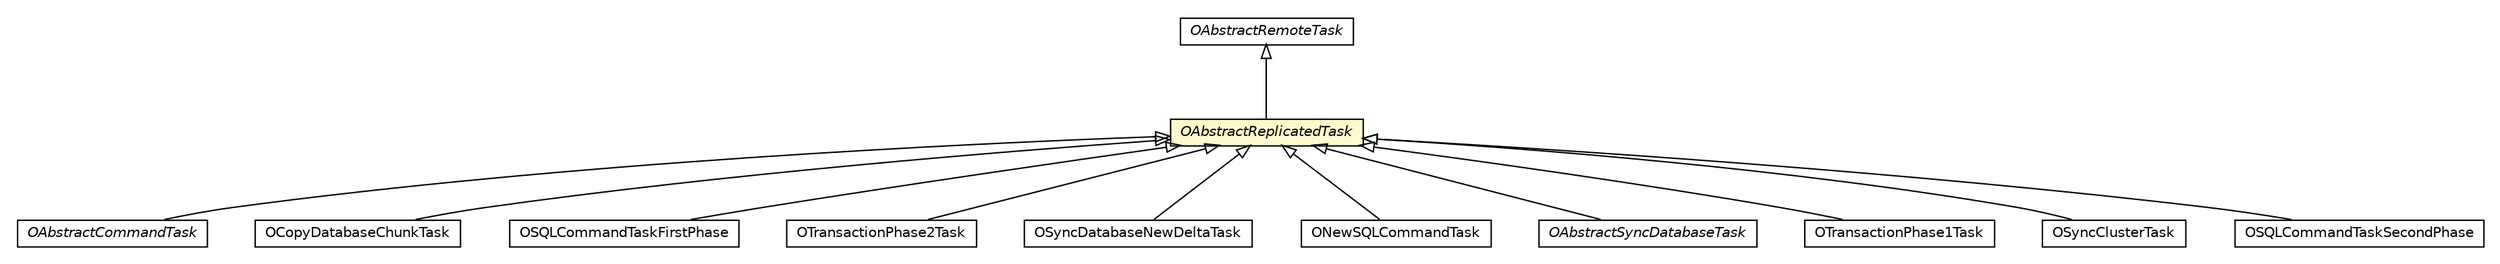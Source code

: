 #!/usr/local/bin/dot
#
# Class diagram 
# Generated by UMLGraph version R5_6-24-gf6e263 (http://www.umlgraph.org/)
#

digraph G {
	edge [fontname="Helvetica",fontsize=10,labelfontname="Helvetica",labelfontsize=10];
	node [fontname="Helvetica",fontsize=10,shape=plaintext];
	nodesep=0.25;
	ranksep=0.5;
	// com.orientechnologies.orient.server.distributed.task.OAbstractCommandTask
	c1448586 [label=<<table title="com.orientechnologies.orient.server.distributed.task.OAbstractCommandTask" border="0" cellborder="1" cellspacing="0" cellpadding="2" port="p" href="./OAbstractCommandTask.html">
		<tr><td><table border="0" cellspacing="0" cellpadding="1">
<tr><td align="center" balign="center"><font face="Helvetica-Oblique"> OAbstractCommandTask </font></td></tr>
		</table></td></tr>
		</table>>, URL="./OAbstractCommandTask.html", fontname="Helvetica", fontcolor="black", fontsize=10.0];
	// com.orientechnologies.orient.server.distributed.task.OAbstractRemoteTask
	c1448590 [label=<<table title="com.orientechnologies.orient.server.distributed.task.OAbstractRemoteTask" border="0" cellborder="1" cellspacing="0" cellpadding="2" port="p" href="./OAbstractRemoteTask.html">
		<tr><td><table border="0" cellspacing="0" cellpadding="1">
<tr><td align="center" balign="center"><font face="Helvetica-Oblique"> OAbstractRemoteTask </font></td></tr>
		</table></td></tr>
		</table>>, URL="./OAbstractRemoteTask.html", fontname="Helvetica", fontcolor="black", fontsize=10.0];
	// com.orientechnologies.orient.server.distributed.task.OAbstractReplicatedTask
	c1448594 [label=<<table title="com.orientechnologies.orient.server.distributed.task.OAbstractReplicatedTask" border="0" cellborder="1" cellspacing="0" cellpadding="2" port="p" bgcolor="lemonChiffon" href="./OAbstractReplicatedTask.html">
		<tr><td><table border="0" cellspacing="0" cellpadding="1">
<tr><td align="center" balign="center"><font face="Helvetica-Oblique"> OAbstractReplicatedTask </font></td></tr>
		</table></td></tr>
		</table>>, URL="./OAbstractReplicatedTask.html", fontname="Helvetica", fontcolor="black", fontsize=10.0];
	// com.orientechnologies.orient.server.distributed.impl.task.OCopyDatabaseChunkTask
	c1448880 [label=<<table title="com.orientechnologies.orient.server.distributed.impl.task.OCopyDatabaseChunkTask" border="0" cellborder="1" cellspacing="0" cellpadding="2" port="p" href="../impl/task/OCopyDatabaseChunkTask.html">
		<tr><td><table border="0" cellspacing="0" cellpadding="1">
<tr><td align="center" balign="center"> OCopyDatabaseChunkTask </td></tr>
		</table></td></tr>
		</table>>, URL="../impl/task/OCopyDatabaseChunkTask.html", fontname="Helvetica", fontcolor="black", fontsize=10.0];
	// com.orientechnologies.orient.server.distributed.impl.task.OSQLCommandTaskFirstPhase
	c1448881 [label=<<table title="com.orientechnologies.orient.server.distributed.impl.task.OSQLCommandTaskFirstPhase" border="0" cellborder="1" cellspacing="0" cellpadding="2" port="p" href="../impl/task/OSQLCommandTaskFirstPhase.html">
		<tr><td><table border="0" cellspacing="0" cellpadding="1">
<tr><td align="center" balign="center"> OSQLCommandTaskFirstPhase </td></tr>
		</table></td></tr>
		</table>>, URL="../impl/task/OSQLCommandTaskFirstPhase.html", fontname="Helvetica", fontcolor="black", fontsize=10.0];
	// com.orientechnologies.orient.server.distributed.impl.task.OTransactionPhase2Task
	c1448882 [label=<<table title="com.orientechnologies.orient.server.distributed.impl.task.OTransactionPhase2Task" border="0" cellborder="1" cellspacing="0" cellpadding="2" port="p" href="../impl/task/OTransactionPhase2Task.html">
		<tr><td><table border="0" cellspacing="0" cellpadding="1">
<tr><td align="center" balign="center"> OTransactionPhase2Task </td></tr>
		</table></td></tr>
		</table>>, URL="../impl/task/OTransactionPhase2Task.html", fontname="Helvetica", fontcolor="black", fontsize=10.0];
	// com.orientechnologies.orient.server.distributed.impl.task.OSyncDatabaseNewDeltaTask
	c1448886 [label=<<table title="com.orientechnologies.orient.server.distributed.impl.task.OSyncDatabaseNewDeltaTask" border="0" cellborder="1" cellspacing="0" cellpadding="2" port="p" href="../impl/task/OSyncDatabaseNewDeltaTask.html">
		<tr><td><table border="0" cellspacing="0" cellpadding="1">
<tr><td align="center" balign="center"> OSyncDatabaseNewDeltaTask </td></tr>
		</table></td></tr>
		</table>>, URL="../impl/task/OSyncDatabaseNewDeltaTask.html", fontname="Helvetica", fontcolor="black", fontsize=10.0];
	// com.orientechnologies.orient.server.distributed.impl.task.ONewSQLCommandTask
	c1448888 [label=<<table title="com.orientechnologies.orient.server.distributed.impl.task.ONewSQLCommandTask" border="0" cellborder="1" cellspacing="0" cellpadding="2" port="p" href="../impl/task/ONewSQLCommandTask.html">
		<tr><td><table border="0" cellspacing="0" cellpadding="1">
<tr><td align="center" balign="center"> ONewSQLCommandTask </td></tr>
		</table></td></tr>
		</table>>, URL="../impl/task/ONewSQLCommandTask.html", fontname="Helvetica", fontcolor="black", fontsize=10.0];
	// com.orientechnologies.orient.server.distributed.impl.task.OAbstractSyncDatabaseTask
	c1448890 [label=<<table title="com.orientechnologies.orient.server.distributed.impl.task.OAbstractSyncDatabaseTask" border="0" cellborder="1" cellspacing="0" cellpadding="2" port="p" href="../impl/task/OAbstractSyncDatabaseTask.html">
		<tr><td><table border="0" cellspacing="0" cellpadding="1">
<tr><td align="center" balign="center"><font face="Helvetica-Oblique"> OAbstractSyncDatabaseTask </font></td></tr>
		</table></td></tr>
		</table>>, URL="../impl/task/OAbstractSyncDatabaseTask.html", fontname="Helvetica", fontcolor="black", fontsize=10.0];
	// com.orientechnologies.orient.server.distributed.impl.task.OTransactionPhase1Task
	c1448895 [label=<<table title="com.orientechnologies.orient.server.distributed.impl.task.OTransactionPhase1Task" border="0" cellborder="1" cellspacing="0" cellpadding="2" port="p" href="../impl/task/OTransactionPhase1Task.html">
		<tr><td><table border="0" cellspacing="0" cellpadding="1">
<tr><td align="center" balign="center"> OTransactionPhase1Task </td></tr>
		</table></td></tr>
		</table>>, URL="../impl/task/OTransactionPhase1Task.html", fontname="Helvetica", fontcolor="black", fontsize=10.0];
	// com.orientechnologies.orient.server.distributed.impl.task.OSyncClusterTask
	c1448907 [label=<<table title="com.orientechnologies.orient.server.distributed.impl.task.OSyncClusterTask" border="0" cellborder="1" cellspacing="0" cellpadding="2" port="p" href="../impl/task/OSyncClusterTask.html">
		<tr><td><table border="0" cellspacing="0" cellpadding="1">
<tr><td align="center" balign="center"> OSyncClusterTask </td></tr>
		</table></td></tr>
		</table>>, URL="../impl/task/OSyncClusterTask.html", fontname="Helvetica", fontcolor="black", fontsize=10.0];
	// com.orientechnologies.orient.server.distributed.impl.task.OSQLCommandTaskSecondPhase
	c1448912 [label=<<table title="com.orientechnologies.orient.server.distributed.impl.task.OSQLCommandTaskSecondPhase" border="0" cellborder="1" cellspacing="0" cellpadding="2" port="p" href="../impl/task/OSQLCommandTaskSecondPhase.html">
		<tr><td><table border="0" cellspacing="0" cellpadding="1">
<tr><td align="center" balign="center"> OSQLCommandTaskSecondPhase </td></tr>
		</table></td></tr>
		</table>>, URL="../impl/task/OSQLCommandTaskSecondPhase.html", fontname="Helvetica", fontcolor="black", fontsize=10.0];
	//com.orientechnologies.orient.server.distributed.task.OAbstractCommandTask extends com.orientechnologies.orient.server.distributed.task.OAbstractReplicatedTask
	c1448594:p -> c1448586:p [dir=back,arrowtail=empty];
	//com.orientechnologies.orient.server.distributed.task.OAbstractReplicatedTask extends com.orientechnologies.orient.server.distributed.task.OAbstractRemoteTask
	c1448590:p -> c1448594:p [dir=back,arrowtail=empty];
	//com.orientechnologies.orient.server.distributed.impl.task.OCopyDatabaseChunkTask extends com.orientechnologies.orient.server.distributed.task.OAbstractReplicatedTask
	c1448594:p -> c1448880:p [dir=back,arrowtail=empty];
	//com.orientechnologies.orient.server.distributed.impl.task.OSQLCommandTaskFirstPhase extends com.orientechnologies.orient.server.distributed.task.OAbstractReplicatedTask
	c1448594:p -> c1448881:p [dir=back,arrowtail=empty];
	//com.orientechnologies.orient.server.distributed.impl.task.OTransactionPhase2Task extends com.orientechnologies.orient.server.distributed.task.OAbstractReplicatedTask
	c1448594:p -> c1448882:p [dir=back,arrowtail=empty];
	//com.orientechnologies.orient.server.distributed.impl.task.OSyncDatabaseNewDeltaTask extends com.orientechnologies.orient.server.distributed.task.OAbstractReplicatedTask
	c1448594:p -> c1448886:p [dir=back,arrowtail=empty];
	//com.orientechnologies.orient.server.distributed.impl.task.ONewSQLCommandTask extends com.orientechnologies.orient.server.distributed.task.OAbstractReplicatedTask
	c1448594:p -> c1448888:p [dir=back,arrowtail=empty];
	//com.orientechnologies.orient.server.distributed.impl.task.OAbstractSyncDatabaseTask extends com.orientechnologies.orient.server.distributed.task.OAbstractReplicatedTask
	c1448594:p -> c1448890:p [dir=back,arrowtail=empty];
	//com.orientechnologies.orient.server.distributed.impl.task.OTransactionPhase1Task extends com.orientechnologies.orient.server.distributed.task.OAbstractReplicatedTask
	c1448594:p -> c1448895:p [dir=back,arrowtail=empty];
	//com.orientechnologies.orient.server.distributed.impl.task.OSyncClusterTask extends com.orientechnologies.orient.server.distributed.task.OAbstractReplicatedTask
	c1448594:p -> c1448907:p [dir=back,arrowtail=empty];
	//com.orientechnologies.orient.server.distributed.impl.task.OSQLCommandTaskSecondPhase extends com.orientechnologies.orient.server.distributed.task.OAbstractReplicatedTask
	c1448594:p -> c1448912:p [dir=back,arrowtail=empty];
}

